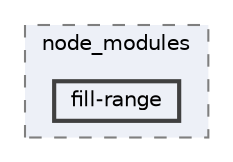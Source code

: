 digraph "pkiclassroomrescheduler/src/main/frontend/node_modules/fill-range"
{
 // LATEX_PDF_SIZE
  bgcolor="transparent";
  edge [fontname=Helvetica,fontsize=10,labelfontname=Helvetica,labelfontsize=10];
  node [fontname=Helvetica,fontsize=10,shape=box,height=0.2,width=0.4];
  compound=true
  subgraph clusterdir_72953eda66ccb3a2722c28e1c3e6c23b {
    graph [ bgcolor="#edf0f7", pencolor="grey50", label="node_modules", fontname=Helvetica,fontsize=10 style="filled,dashed", URL="dir_72953eda66ccb3a2722c28e1c3e6c23b.html",tooltip=""]
  dir_09b573c2b17467caeb6e8c07b22bdcd1 [label="fill-range", fillcolor="#edf0f7", color="grey25", style="filled,bold", URL="dir_09b573c2b17467caeb6e8c07b22bdcd1.html",tooltip=""];
  }
}
